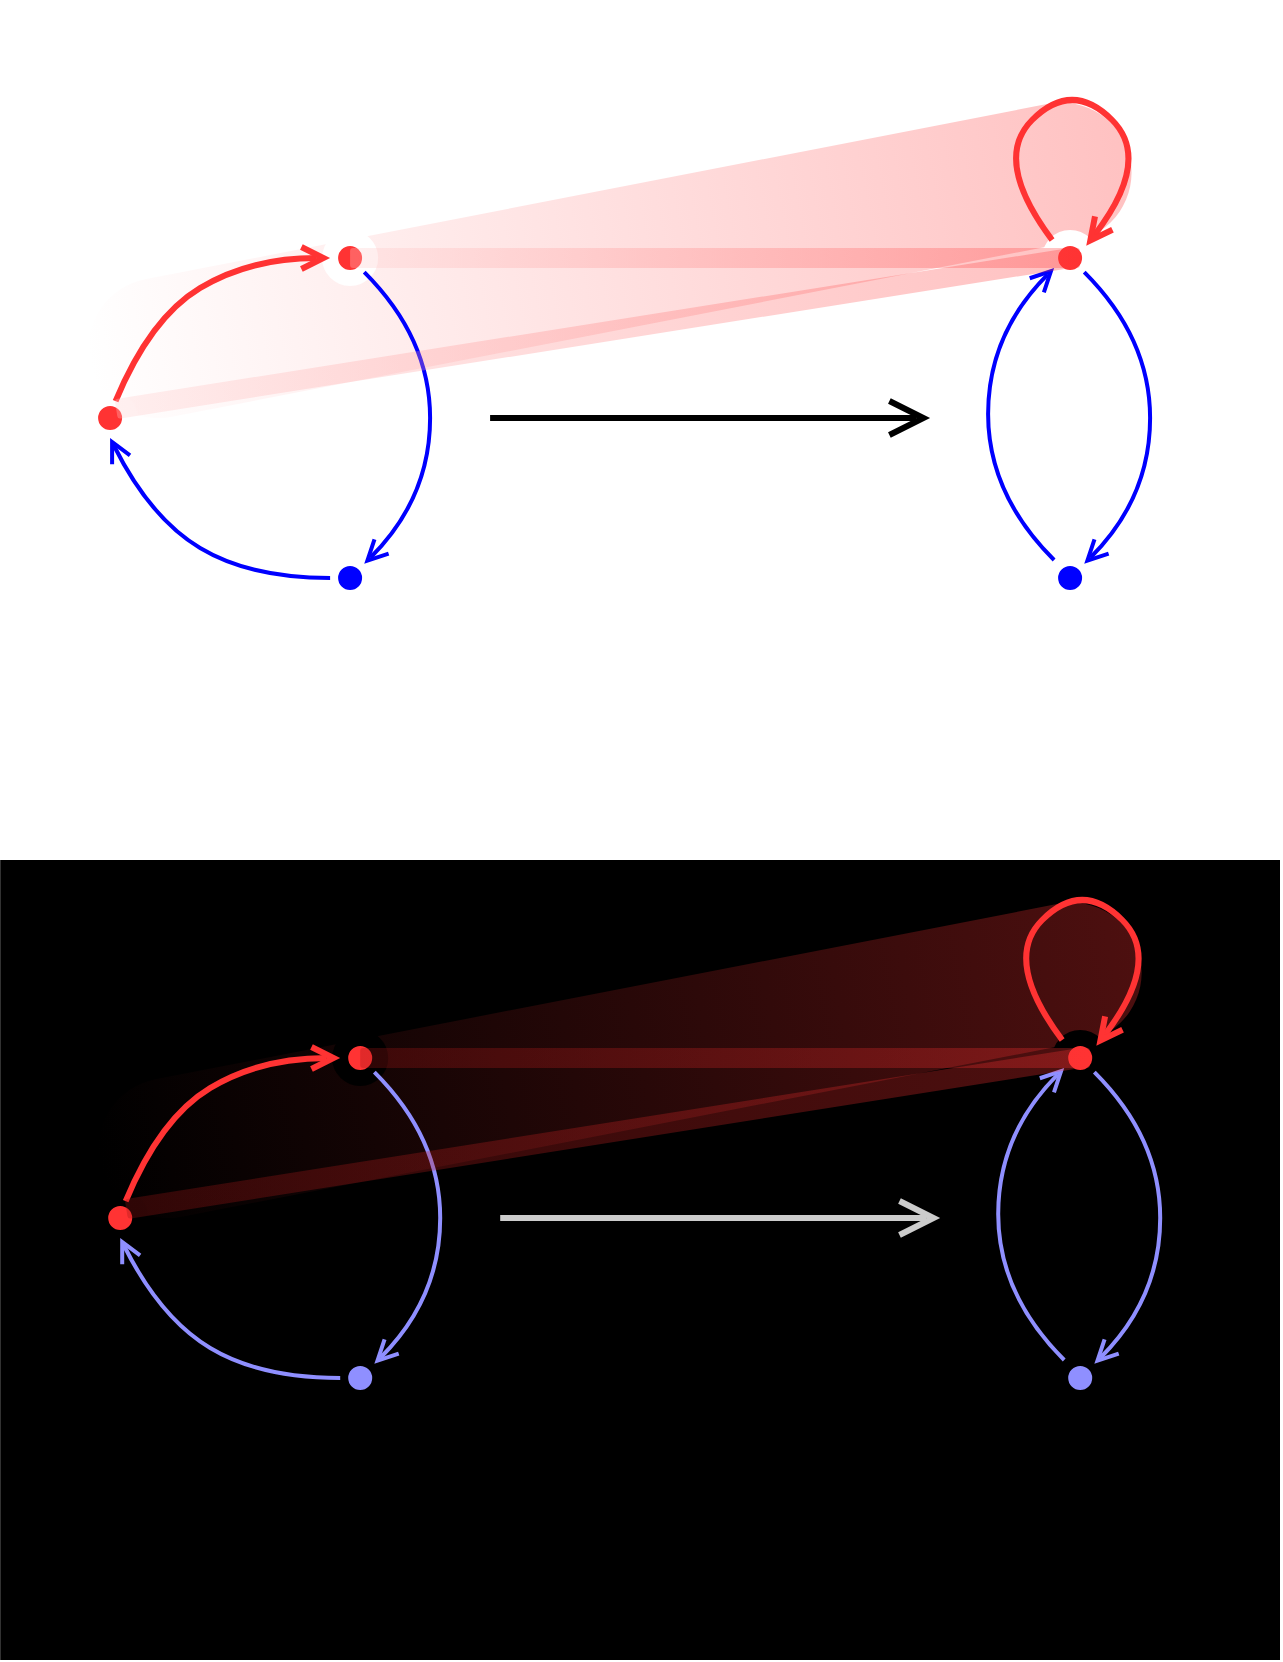<mxfile version="21.1.2" type="device">
  <diagram name="Page-1" id="lIGqZpMaBN4NJN3-Ng-W">
    <mxGraphModel dx="1307" dy="863" grid="1" gridSize="10" guides="1" tooltips="1" connect="1" arrows="1" fold="1" page="1" pageScale="1" pageWidth="1100" pageHeight="850" math="0" shadow="0">
      <root>
        <mxCell id="0" />
        <mxCell id="1" parent="0" />
        <mxCell id="riA5b1nAxZIxLpvbB7OY-38" value="" style="rounded=0;whiteSpace=wrap;html=1;strokeColor=none;fillColor=#000000;" vertex="1" parent="1">
          <mxGeometry x="280.1" y="440" width="639.9" height="400" as="geometry" />
        </mxCell>
        <mxCell id="riA5b1nAxZIxLpvbB7OY-37" value="" style="rounded=0;whiteSpace=wrap;html=1;strokeColor=none;" vertex="1" parent="1">
          <mxGeometry x="280.1" y="10" width="639.9" height="400" as="geometry" />
        </mxCell>
        <mxCell id="riA5b1nAxZIxLpvbB7OY-20" value="" style="rounded=1;whiteSpace=wrap;html=1;arcSize=50;rotation=-11;gradientColor=#FF3333;gradientDirection=east;strokeColor=none;opacity=30;" vertex="1" parent="1">
          <mxGeometry x="320" y="105.14" width="530" height="70" as="geometry" />
        </mxCell>
        <mxCell id="riA5b1nAxZIxLpvbB7OY-1" value="" style="ellipse;whiteSpace=wrap;html=1;aspect=fixed;strokeWidth=8;strokeColor=#FFFFFF;fillColor=#FF3333;" vertex="1" parent="1">
          <mxGeometry x="325.05" y="209" width="20" height="20" as="geometry" />
        </mxCell>
        <mxCell id="riA5b1nAxZIxLpvbB7OY-3" value="" style="ellipse;whiteSpace=wrap;html=1;aspect=fixed;strokeWidth=8;strokeColor=#FFFFFF;fillColor=#FF3333;" vertex="1" parent="1">
          <mxGeometry x="445.05" y="129" width="20" height="20" as="geometry" />
        </mxCell>
        <mxCell id="riA5b1nAxZIxLpvbB7OY-4" value="" style="curved=1;endArrow=open;html=1;rounded=0;exitX=0.637;exitY=0.079;exitDx=0;exitDy=0;entryX=0;entryY=0.5;entryDx=0;entryDy=0;strokeWidth=3;endFill=0;exitPerimeter=0;strokeColor=#FF3333;endSize=8;" edge="1" parent="1" source="riA5b1nAxZIxLpvbB7OY-1" target="riA5b1nAxZIxLpvbB7OY-3">
          <mxGeometry width="50" height="50" relative="1" as="geometry">
            <mxPoint x="435.05" y="349" as="sourcePoint" />
            <mxPoint x="485.05" y="299" as="targetPoint" />
            <Array as="points">
              <mxPoint x="355.05" y="169" />
              <mxPoint x="405.05" y="139" />
            </Array>
          </mxGeometry>
        </mxCell>
        <mxCell id="riA5b1nAxZIxLpvbB7OY-6" value="" style="ellipse;whiteSpace=wrap;html=1;aspect=fixed;strokeWidth=8;strokeColor=#FFFFFF;fillColor=#0000FF;" vertex="1" parent="1">
          <mxGeometry x="445.05" y="289" width="20" height="20" as="geometry" />
        </mxCell>
        <mxCell id="riA5b1nAxZIxLpvbB7OY-7" value="" style="curved=1;endArrow=open;html=1;rounded=0;entryX=0.5;entryY=1;entryDx=0;entryDy=0;strokeWidth=2;endFill=0;exitX=0;exitY=0.5;exitDx=0;exitDy=0;endSize=8;strokeColor=#0000FF;" edge="1" parent="1" source="riA5b1nAxZIxLpvbB7OY-6">
          <mxGeometry width="50" height="50" relative="1" as="geometry">
            <mxPoint x="415.05" y="299" as="sourcePoint" />
            <mxPoint x="335.05" y="229" as="targetPoint" />
            <Array as="points">
              <mxPoint x="405.05" y="299" />
              <mxPoint x="355.05" y="269" />
            </Array>
          </mxGeometry>
        </mxCell>
        <mxCell id="riA5b1nAxZIxLpvbB7OY-8" value="" style="curved=1;endArrow=open;html=1;rounded=0;exitX=1;exitY=1;exitDx=0;exitDy=0;entryX=1;entryY=0;entryDx=0;entryDy=0;strokeWidth=2;endFill=0;endSize=8;strokeColor=#0000FF;" edge="1" parent="1" source="riA5b1nAxZIxLpvbB7OY-3" target="riA5b1nAxZIxLpvbB7OY-6">
          <mxGeometry width="50" height="50" relative="1" as="geometry">
            <mxPoint x="545.05" y="241" as="sourcePoint" />
            <mxPoint x="652.05" y="169" as="targetPoint" />
            <Array as="points">
              <mxPoint x="495.05" y="179" />
              <mxPoint x="495.05" y="259" />
            </Array>
          </mxGeometry>
        </mxCell>
        <mxCell id="riA5b1nAxZIxLpvbB7OY-10" value="" style="ellipse;whiteSpace=wrap;html=1;aspect=fixed;strokeWidth=8;strokeColor=#FFFFFF;fillColor=#FF3333;" vertex="1" parent="1">
          <mxGeometry x="805.05" y="129" width="20" height="20" as="geometry" />
        </mxCell>
        <mxCell id="riA5b1nAxZIxLpvbB7OY-12" value="" style="ellipse;whiteSpace=wrap;html=1;aspect=fixed;strokeWidth=8;strokeColor=#FFFFFF;fillColor=#0000FF;" vertex="1" parent="1">
          <mxGeometry x="805.05" y="289" width="20" height="20" as="geometry" />
        </mxCell>
        <mxCell id="riA5b1nAxZIxLpvbB7OY-14" value="" style="curved=1;endArrow=open;html=1;rounded=0;exitX=1;exitY=1;exitDx=0;exitDy=0;entryX=1;entryY=0;entryDx=0;entryDy=0;strokeWidth=2;endFill=0;endSize=8;strokeColor=#0000FF;" edge="1" parent="1" source="riA5b1nAxZIxLpvbB7OY-10" target="riA5b1nAxZIxLpvbB7OY-12">
          <mxGeometry width="50" height="50" relative="1" as="geometry">
            <mxPoint x="905.05" y="241" as="sourcePoint" />
            <mxPoint x="1012.05" y="169" as="targetPoint" />
            <Array as="points">
              <mxPoint x="855.05" y="179" />
              <mxPoint x="855.05" y="259" />
            </Array>
          </mxGeometry>
        </mxCell>
        <mxCell id="riA5b1nAxZIxLpvbB7OY-15" value="" style="curved=1;endArrow=open;html=1;rounded=0;exitX=1;exitY=1;exitDx=0;exitDy=0;entryX=1;entryY=0;entryDx=0;entryDy=0;strokeWidth=2;endFill=0;endSize=8;strokeColor=#0000FF;" edge="1" parent="1">
          <mxGeometry width="50" height="50" relative="1" as="geometry">
            <mxPoint x="807.05" y="290" as="sourcePoint" />
            <mxPoint x="807.05" y="144" as="targetPoint" />
            <Array as="points">
              <mxPoint x="774.05" y="257" />
              <mxPoint x="774.05" y="177" />
            </Array>
          </mxGeometry>
        </mxCell>
        <mxCell id="riA5b1nAxZIxLpvbB7OY-16" value="" style="curved=1;endArrow=open;html=1;rounded=0;exitX=1;exitY=1;exitDx=0;exitDy=0;entryX=1;entryY=0;entryDx=0;entryDy=0;strokeWidth=3;endFill=0;strokeColor=#FF3333;endSize=8;" edge="1" parent="1">
          <mxGeometry width="50" height="50" relative="1" as="geometry">
            <mxPoint x="806.05" y="130" as="sourcePoint" />
            <mxPoint x="823.121" y="132.929" as="targetPoint" />
            <Array as="points">
              <mxPoint x="776.05" y="90" />
              <mxPoint x="816.05" y="50" />
              <mxPoint x="856.05" y="90" />
            </Array>
          </mxGeometry>
        </mxCell>
        <mxCell id="riA5b1nAxZIxLpvbB7OY-17" value="" style="rounded=1;whiteSpace=wrap;html=1;rotation=-9;gradientColor=#FF3333;gradientDirection=east;strokeColor=none;opacity=30;fillColor=#FFCCCC;" vertex="1" parent="1">
          <mxGeometry x="335.11" y="171.61" width="484.91" height="10" as="geometry" />
        </mxCell>
        <mxCell id="riA5b1nAxZIxLpvbB7OY-18" value="" style="rounded=1;whiteSpace=wrap;html=1;rotation=0;gradientColor=#FF3333;gradientDirection=east;strokeColor=none;opacity=30;fillColor=#FFCCCC;" vertex="1" parent="1">
          <mxGeometry x="455.05" y="134" width="364.91" height="10" as="geometry" />
        </mxCell>
        <mxCell id="riA5b1nAxZIxLpvbB7OY-21" value="" style="endArrow=open;html=1;rounded=0;endFill=0;strokeWidth=3;endSize=14;strokeColor=#000000;" edge="1" parent="1">
          <mxGeometry width="50" height="50" relative="1" as="geometry">
            <mxPoint x="525.05" y="219" as="sourcePoint" />
            <mxPoint x="745.05" y="219" as="targetPoint" />
          </mxGeometry>
        </mxCell>
        <mxCell id="riA5b1nAxZIxLpvbB7OY-22" value="" style="rounded=1;whiteSpace=wrap;html=1;arcSize=50;rotation=-11;gradientColor=#FF3333;gradientDirection=east;strokeColor=none;opacity=30;fillColor=#000000;" vertex="1" parent="1">
          <mxGeometry x="325.05" y="505.14" width="530" height="70" as="geometry" />
        </mxCell>
        <mxCell id="riA5b1nAxZIxLpvbB7OY-23" value="" style="ellipse;whiteSpace=wrap;html=1;aspect=fixed;strokeWidth=8;strokeColor=#000000;fillColor=#FF3333;" vertex="1" parent="1">
          <mxGeometry x="330.1" y="609" width="20" height="20" as="geometry" />
        </mxCell>
        <mxCell id="riA5b1nAxZIxLpvbB7OY-24" value="" style="ellipse;whiteSpace=wrap;html=1;aspect=fixed;strokeWidth=8;strokeColor=#000000;fillColor=#FF3333;" vertex="1" parent="1">
          <mxGeometry x="450.1" y="529" width="20" height="20" as="geometry" />
        </mxCell>
        <mxCell id="riA5b1nAxZIxLpvbB7OY-25" value="" style="curved=1;endArrow=open;html=1;rounded=0;exitX=0.637;exitY=0.079;exitDx=0;exitDy=0;entryX=0;entryY=0.5;entryDx=0;entryDy=0;strokeWidth=3;endFill=0;exitPerimeter=0;strokeColor=#FF3333;endSize=8;" edge="1" parent="1" source="riA5b1nAxZIxLpvbB7OY-23" target="riA5b1nAxZIxLpvbB7OY-24">
          <mxGeometry width="50" height="50" relative="1" as="geometry">
            <mxPoint x="440.1" y="749" as="sourcePoint" />
            <mxPoint x="490.1" y="699" as="targetPoint" />
            <Array as="points">
              <mxPoint x="360.1" y="569" />
              <mxPoint x="410.1" y="539" />
            </Array>
          </mxGeometry>
        </mxCell>
        <mxCell id="riA5b1nAxZIxLpvbB7OY-26" value="" style="ellipse;whiteSpace=wrap;html=1;aspect=fixed;strokeWidth=8;strokeColor=#000000;fillColor=#8F8FFF;" vertex="1" parent="1">
          <mxGeometry x="450.1" y="689" width="20" height="20" as="geometry" />
        </mxCell>
        <mxCell id="riA5b1nAxZIxLpvbB7OY-27" value="" style="curved=1;endArrow=open;html=1;rounded=0;entryX=0.5;entryY=1;entryDx=0;entryDy=0;strokeWidth=2;endFill=0;exitX=0;exitY=0.5;exitDx=0;exitDy=0;endSize=8;strokeColor=#8F8FFF;" edge="1" parent="1" source="riA5b1nAxZIxLpvbB7OY-26">
          <mxGeometry width="50" height="50" relative="1" as="geometry">
            <mxPoint x="420.1" y="699" as="sourcePoint" />
            <mxPoint x="340.1" y="629" as="targetPoint" />
            <Array as="points">
              <mxPoint x="410.1" y="699" />
              <mxPoint x="360.1" y="669" />
            </Array>
          </mxGeometry>
        </mxCell>
        <mxCell id="riA5b1nAxZIxLpvbB7OY-28" value="" style="curved=1;endArrow=open;html=1;rounded=0;exitX=1;exitY=1;exitDx=0;exitDy=0;entryX=1;entryY=0;entryDx=0;entryDy=0;strokeWidth=2;endFill=0;endSize=8;strokeColor=#8F8FFF;" edge="1" parent="1" source="riA5b1nAxZIxLpvbB7OY-24" target="riA5b1nAxZIxLpvbB7OY-26">
          <mxGeometry width="50" height="50" relative="1" as="geometry">
            <mxPoint x="550.1" y="641" as="sourcePoint" />
            <mxPoint x="657.1" y="569" as="targetPoint" />
            <Array as="points">
              <mxPoint x="500.1" y="579" />
              <mxPoint x="500.1" y="659" />
            </Array>
          </mxGeometry>
        </mxCell>
        <mxCell id="riA5b1nAxZIxLpvbB7OY-29" value="" style="ellipse;whiteSpace=wrap;html=1;aspect=fixed;strokeWidth=8;strokeColor=#000000;fillColor=#FF3333;" vertex="1" parent="1">
          <mxGeometry x="810.1" y="529" width="20" height="20" as="geometry" />
        </mxCell>
        <mxCell id="riA5b1nAxZIxLpvbB7OY-30" value="" style="ellipse;whiteSpace=wrap;html=1;aspect=fixed;strokeWidth=8;strokeColor=#000000;fillColor=#8F8FFF;" vertex="1" parent="1">
          <mxGeometry x="810.1" y="689" width="20" height="20" as="geometry" />
        </mxCell>
        <mxCell id="riA5b1nAxZIxLpvbB7OY-31" value="" style="curved=1;endArrow=open;html=1;rounded=0;exitX=1;exitY=1;exitDx=0;exitDy=0;entryX=1;entryY=0;entryDx=0;entryDy=0;strokeWidth=2;endFill=0;endSize=8;strokeColor=#8F8FFF;" edge="1" parent="1" source="riA5b1nAxZIxLpvbB7OY-29" target="riA5b1nAxZIxLpvbB7OY-30">
          <mxGeometry width="50" height="50" relative="1" as="geometry">
            <mxPoint x="910.1" y="641" as="sourcePoint" />
            <mxPoint x="1017.1" y="569" as="targetPoint" />
            <Array as="points">
              <mxPoint x="860.1" y="579" />
              <mxPoint x="860.1" y="659" />
            </Array>
          </mxGeometry>
        </mxCell>
        <mxCell id="riA5b1nAxZIxLpvbB7OY-32" value="" style="curved=1;endArrow=open;html=1;rounded=0;exitX=1;exitY=1;exitDx=0;exitDy=0;entryX=1;entryY=0;entryDx=0;entryDy=0;strokeWidth=2;endFill=0;endSize=8;strokeColor=#8F8FFF;" edge="1" parent="1">
          <mxGeometry width="50" height="50" relative="1" as="geometry">
            <mxPoint x="812.1" y="690" as="sourcePoint" />
            <mxPoint x="812.1" y="544" as="targetPoint" />
            <Array as="points">
              <mxPoint x="779.1" y="657" />
              <mxPoint x="779.1" y="577" />
            </Array>
          </mxGeometry>
        </mxCell>
        <mxCell id="riA5b1nAxZIxLpvbB7OY-33" value="" style="curved=1;endArrow=open;html=1;rounded=0;exitX=1;exitY=1;exitDx=0;exitDy=0;entryX=1;entryY=0;entryDx=0;entryDy=0;strokeWidth=3;endFill=0;strokeColor=#FF3333;endSize=8;" edge="1" parent="1">
          <mxGeometry width="50" height="50" relative="1" as="geometry">
            <mxPoint x="811.1" y="530" as="sourcePoint" />
            <mxPoint x="828.171" y="532.929" as="targetPoint" />
            <Array as="points">
              <mxPoint x="781.1" y="490" />
              <mxPoint x="821.1" y="450" />
              <mxPoint x="861.1" y="490" />
            </Array>
          </mxGeometry>
        </mxCell>
        <mxCell id="riA5b1nAxZIxLpvbB7OY-34" value="" style="rounded=1;whiteSpace=wrap;html=1;rotation=-9;gradientColor=#FF3333;gradientDirection=east;strokeColor=none;opacity=30;fillColor=#9C1414;" vertex="1" parent="1">
          <mxGeometry x="340.16" y="571.61" width="484.91" height="10" as="geometry" />
        </mxCell>
        <mxCell id="riA5b1nAxZIxLpvbB7OY-35" value="" style="rounded=1;whiteSpace=wrap;html=1;rotation=0;gradientColor=#FF3333;gradientDirection=east;strokeColor=none;opacity=30;fillColor=#9C1414;" vertex="1" parent="1">
          <mxGeometry x="460.1" y="534" width="364.91" height="10" as="geometry" />
        </mxCell>
        <mxCell id="riA5b1nAxZIxLpvbB7OY-36" value="" style="endArrow=open;html=1;rounded=0;endFill=0;strokeWidth=3;endSize=14;strokeColor=#CCCCCC;" edge="1" parent="1">
          <mxGeometry width="50" height="50" relative="1" as="geometry">
            <mxPoint x="530.1" y="619" as="sourcePoint" />
            <mxPoint x="750.1" y="619" as="targetPoint" />
          </mxGeometry>
        </mxCell>
      </root>
    </mxGraphModel>
  </diagram>
</mxfile>
